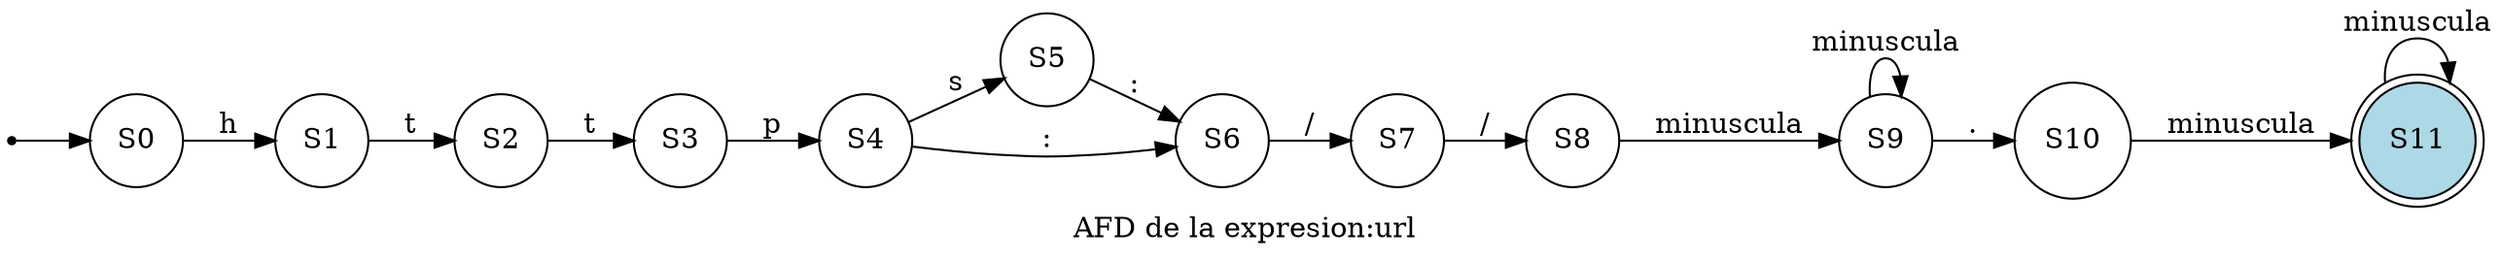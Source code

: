 digraph AFD {
    rankdir=LR;


    
    node [shape = point ]; qi

    node [shape = circle];qi ->S0;
S0 -> S1 [ label = "h" ];S1 -> S2 [ label = "t" ];S2 -> S3 [ label = "t" ];S3 -> S4 [ label = "p" ];S4 -> S5 [ label = "s" ];S4 -> S6 [ label = ":" ];S5 -> S6 [ label = ":" ];S6 -> S7 [ label = "/" ];S7 -> S8 [ label = "/" ];S8 -> S9 [ label = "minuscula" ];S9 -> S9 [ label = "minuscula" ];S9 -> S10 [ label = "." ];S10 -> S11 [ label = "minuscula" ];S11 [shape = doublecircle style=filled, fillcolor=lightblue];
S11 -> S11 [ label = "minuscula" ];label="AFD de la expresion:url "}
